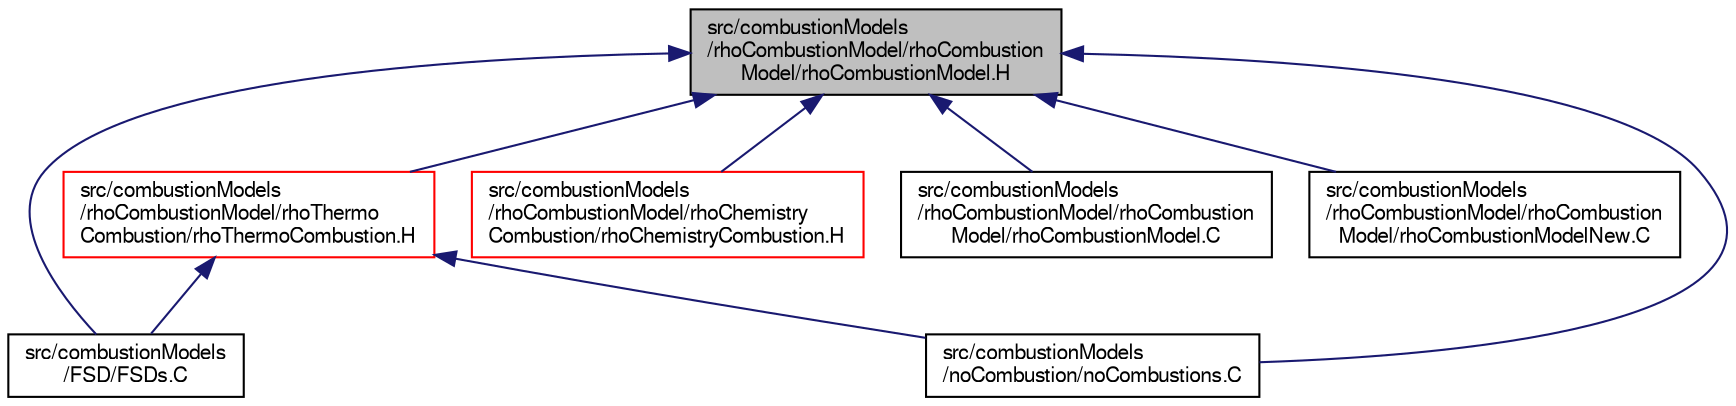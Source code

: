 digraph "src/combustionModels/rhoCombustionModel/rhoCombustionModel/rhoCombustionModel.H"
{
  bgcolor="transparent";
  edge [fontname="FreeSans",fontsize="10",labelfontname="FreeSans",labelfontsize="10"];
  node [fontname="FreeSans",fontsize="10",shape=record];
  Node313 [label="src/combustionModels\l/rhoCombustionModel/rhoCombustion\lModel/rhoCombustionModel.H",height=0.2,width=0.4,color="black", fillcolor="grey75", style="filled", fontcolor="black"];
  Node313 -> Node314 [dir="back",color="midnightblue",fontsize="10",style="solid",fontname="FreeSans"];
  Node314 [label="src/combustionModels\l/FSD/FSDs.C",height=0.2,width=0.4,color="black",URL="$a00029.html"];
  Node313 -> Node315 [dir="back",color="midnightblue",fontsize="10",style="solid",fontname="FreeSans"];
  Node315 [label="src/combustionModels\l/noCombustion/noCombustions.C",height=0.2,width=0.4,color="black",URL="$a00077.html"];
  Node313 -> Node316 [dir="back",color="midnightblue",fontsize="10",style="solid",fontname="FreeSans"];
  Node316 [label="src/combustionModels\l/rhoCombustionModel/rhoChemistry\lCombustion/rhoChemistryCombustion.H",height=0.2,width=0.4,color="red",URL="$a00113.html"];
  Node313 -> Node320 [dir="back",color="midnightblue",fontsize="10",style="solid",fontname="FreeSans"];
  Node320 [label="src/combustionModels\l/rhoCombustionModel/rhoCombustion\lModel/rhoCombustionModel.C",height=0.2,width=0.4,color="black",URL="$a00116.html"];
  Node313 -> Node321 [dir="back",color="midnightblue",fontsize="10",style="solid",fontname="FreeSans"];
  Node321 [label="src/combustionModels\l/rhoCombustionModel/rhoCombustion\lModel/rhoCombustionModelNew.C",height=0.2,width=0.4,color="black",URL="$a00122.html"];
  Node313 -> Node322 [dir="back",color="midnightblue",fontsize="10",style="solid",fontname="FreeSans"];
  Node322 [label="src/combustionModels\l/rhoCombustionModel/rhoThermo\lCombustion/rhoThermoCombustion.H",height=0.2,width=0.4,color="red",URL="$a00128.html"];
  Node322 -> Node314 [dir="back",color="midnightblue",fontsize="10",style="solid",fontname="FreeSans"];
  Node322 -> Node315 [dir="back",color="midnightblue",fontsize="10",style="solid",fontname="FreeSans"];
}
